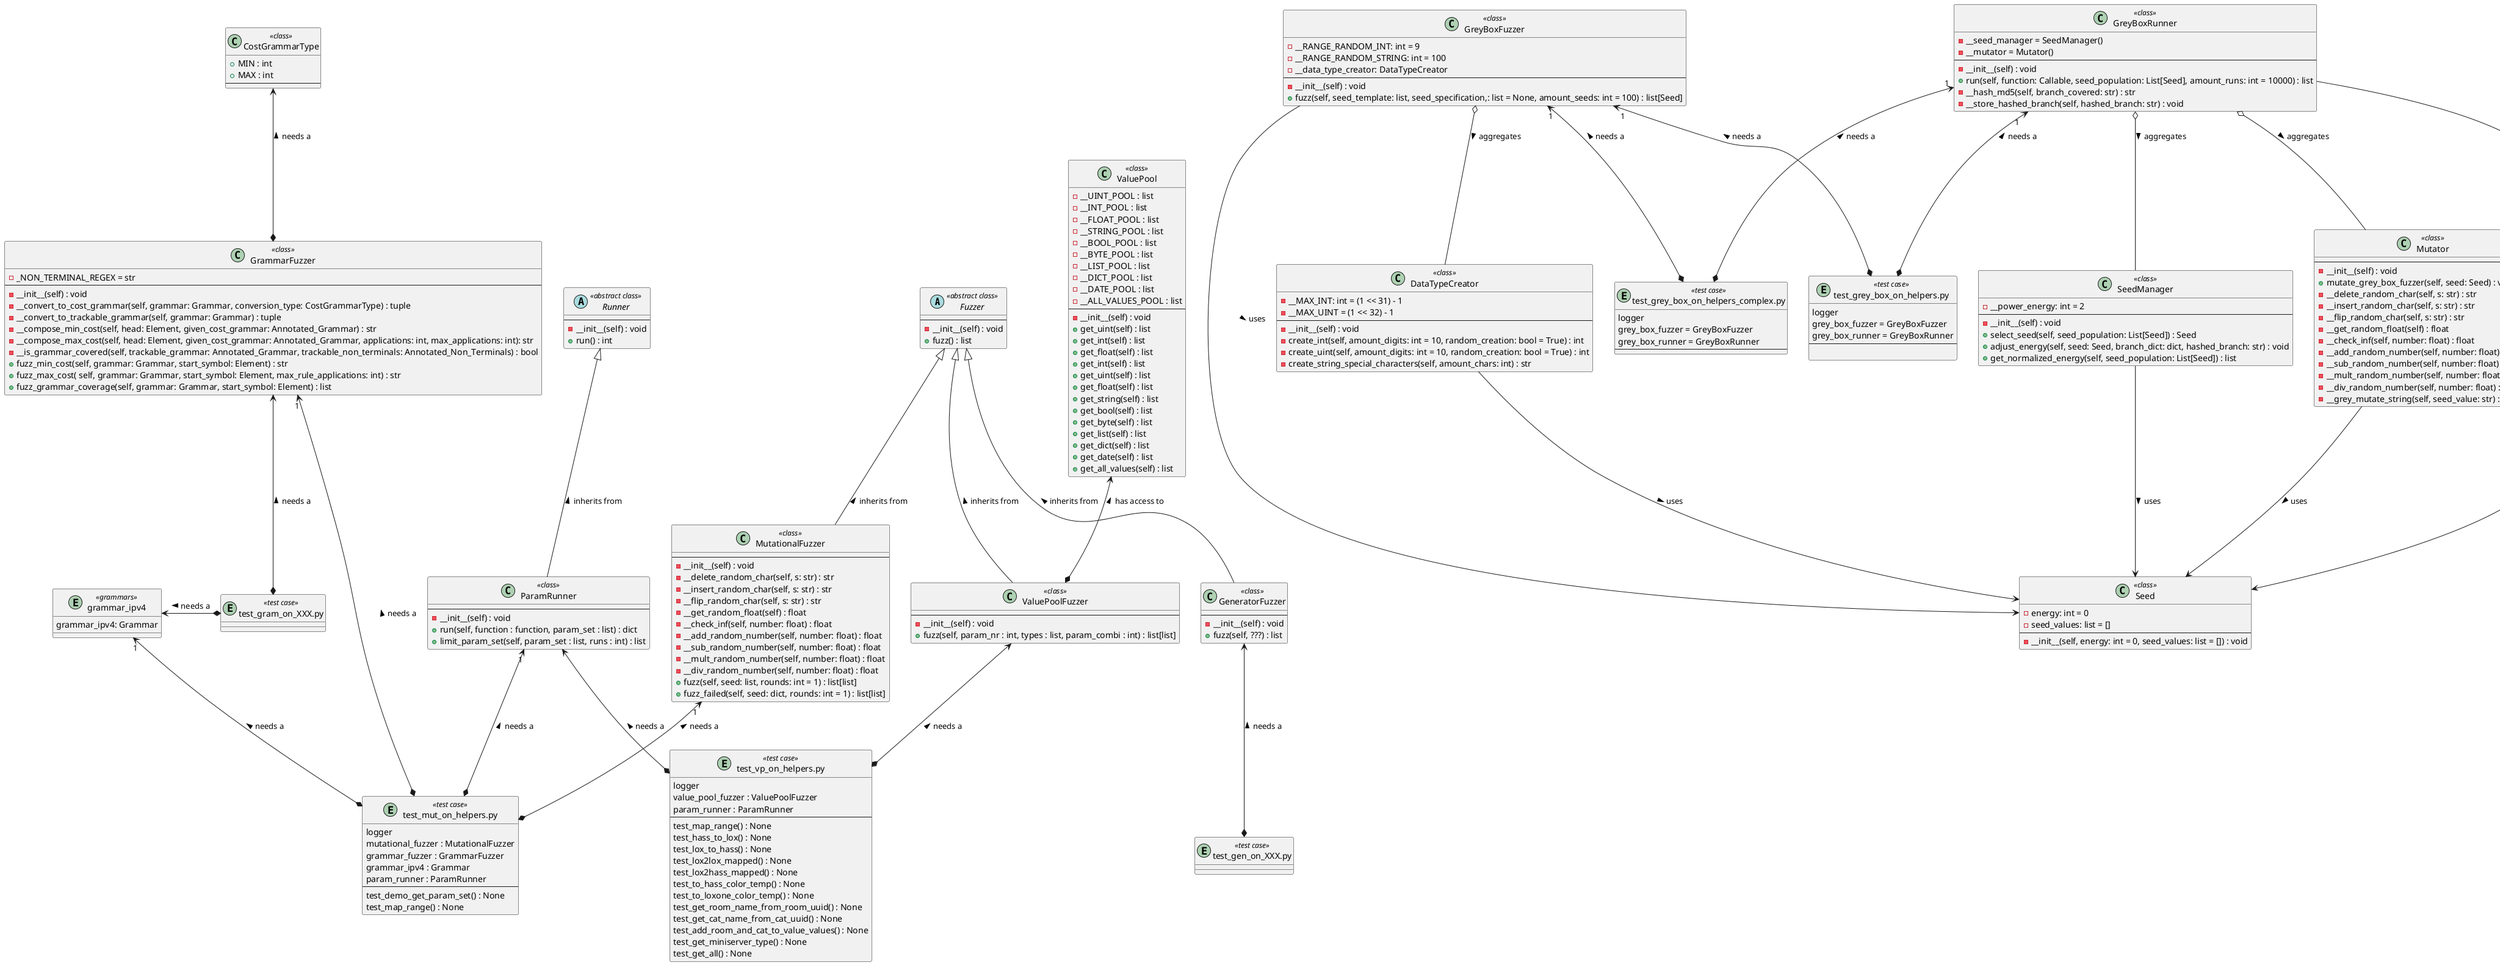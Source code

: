 @startuml fuzzer_overview
allow_mixing

'Web server to creat UML:
' https://www.plantuml.com/plantuml/uml/SyfFKj2rKt3CoKnELR1Io4ZDoSa70000
' copy the UML and generate SVG

'''''''''''''''''''''''''''''''''''''''
'Fuzzer''''''''''''''''''''''''''''''''
'''''''''''''''''''''''''''''''''''''''
abstract class "Fuzzer" as fuzzer << abstract class >> {
    --
    - __init__(self) : void
    + fuzz() : list
}
'''''''''''''''''''''''''''''''''''''''
class "ValuePoolFuzzer" as VPFuzzer << class >> {
    --
    - __init__(self) : void
    + fuzz(self, param_nr : int, types : list, param_combi : int) : list[list]
}
class "ValuePool" as VPool << class >> {
    - __UINT_POOL : list
    - __INT_POOL : list
    - __FLOAT_POOL : list
    - __STRING_POOL : list
    - __BOOL_POOL : list
    - __BYTE_POOL : list
    - __LIST_POOL : list
    - __DICT_POOL : list
    - __DATE_POOL : list
    - __ALL_VALUES_POOL : list
    --
    - __init__(self) : void
    + get_uint(self) : list
    + get_int(self) : list
    + get_float(self) : list
    + get_int(self) : list
    + get_uint(self) : list
    + get_float(self) : list
    + get_string(self) : list
    + get_bool(self) : list
    + get_byte(self) : list
    + get_list(self) : list
    + get_dict(self) : list
    + get_date(self) : list
    + get_all_values(self) : list
}
'''''''''''''''''''''''''''''''''''''''
class "GeneratorFuzzer" as GFuzzer << class >> {
    --
    - __init__(self) : void
    + fuzz(self, ???) : list
}
'''''''''''''''''''''''''''''''''''''''
class "CostGrammarType" as CGType << class >> {
    + MIN : int
    + MAX : int
    --
}
class "GrammarFuzzer" as GrFuzzer << class >> {
    - _NON_TERMINAL_REGEX = str
    --
    - __init__(self) : void
    - __convert_to_cost_grammar(self, grammar: Grammar, conversion_type: CostGrammarType) : tuple
    - __convert_to_trackable_grammar(self, grammar: Grammar) : tuple
    - __compose_min_cost(self, head: Element, given_cost_grammar: Annotated_Grammar) : str
    - __compose_max_cost(self, head: Element, given_cost_grammar: Annotated_Grammar, applications: int, max_applications: int): str
    - __is_grammar_covered(self, trackable_grammar: Annotated_Grammar, trackable_non_terminals: Annotated_Non_Terminals) : bool
    + fuzz_min_cost(self, grammar: Grammar, start_symbol: Element) : str
    + fuzz_max_cost( self, grammar: Grammar, start_symbol: Element, max_rule_applications: int) : str
    + fuzz_grammar_coverage(self, grammar: Grammar, start_symbol: Element) : list
}
entity "grammar_ipv4" as ipv4 << grammars >> {
    grammar_ipv4: Grammar
}
'''''''''''''''''''''''''''''''''''''''
class "MutationalFuzzer" as MFuzzer << class >> {
    --
    - __init__(self) : void
    - __delete_random_char(self, s: str) : str
    - __insert_random_char(self, s: str) : str
    - __flip_random_char(self, s: str) : str
    - __get_random_float(self) : float
    - __check_inf(self, number: float) : float
    - __add_random_number(self, number: float) : float
    - __sub_random_number(self, number: float) : float
    - __mult_random_number(self, number: float) : float
    - __div_random_number(self, number: float) : float
    + fuzz(self, seed: list, rounds: int = 1) : list[list]
    + fuzz_failed(self, seed: dict, rounds: int = 1) : list[list]
}
'''''''''''''''''''''''''''''''''''''''
'Runner''''''''''''''''''''''''''''''''
'''''''''''''''''''''''''''''''''''''''
'''''''''''''''''''''''''''''''''''''''
class "GreyBoxFuzzer" as GBFuzzer << class >> {
    - __RANGE_RANDOM_INT: int = 9
    - __RANGE_RANDOM_STRING: int = 100
    - __data_type_creator: DataTypeCreator
    --
    - __init__(self) : void
    + fuzz(self, seed_template: list, seed_specification,: list = None, amount_seeds: int = 100) : list[Seed]
}
'''''''''''''''''''''''''''''''''''''''
class "GreyBoxRunner" as GBRunner << class >> {
    - __seed_manager = SeedManager()
    - __mutator = Mutator()
    --
    - __init__(self) : void
    + run(self, function: Callable, seed_population: List[Seed], amount_runs: int = 10000) : list
    - __hash_md5(self, branch_covered: str) : str
    - __store_hashed_branch(self, hashed_branch: str) : void
}
'''''''''''''''''''''''''''''''''''''''
class "SeedManager" as SeedManager << class >> {
    - __power_energy: int = 2
    --
    - __init__(self) : void
    + select_seed(self, seed_population: List[Seed]) : Seed
    + adjust_energy(self, seed: Seed, branch_dict: dict, hashed_branch: str) : void
    + get_normalized_energy(self, seed_population: List[Seed]) : list
}
'''''''''''''''''''''''''''''''''''''''
class "Mutator" as Mutator << class >> {
    --
    - __init__(self) : void
    + mutate_grey_box_fuzzer(self, seed: Seed) : void
    - __delete_random_char(self, s: str) : str
    - __insert_random_char(self, s: str) : str
    - __flip_random_char(self, s: str) : str
    - __get_random_float(self) : float
    - __check_inf(self, number: float) : float
    - __add_random_number(self, number: float) : float
    - __sub_random_number(self, number: float) : float
    - __mult_random_number(self, number: float) : float
    - __div_random_number(self, number: float) : float
    - __grey_mutate_string(self, seed_value: str) : str
}
'''''''''''''''''''''''''''''''''''''''
class "Seed" as Seed << class >> {
    - energy: int = 0
    - seed_values: list = []
    --
    - __init__(self, energy: int = 0, seed_values: list = []) : void
}
'''''''''''''''''''''''''''''''''''''''
class "DataTypeCreator" as DataTypeCreator << class >> {
    - __MAX_INT: int = (1 << 31) - 1
    - __MAX_UINT = (1 << 32) - 1
    --
    - __init__(self) : void
    - create_int(self, amount_digits: int = 10, random_creation: bool = True) : int
    - create_uint(self, amount_digits: int = 10, random_creation: bool = True) : int
    - create_string_special_characters(self, amount_chars: int) : str
}
'''''''''''''''''''''''''''''''''''''''
abstract class "Runner" as runner << abstract class >> {
    --
    - __init__(self) : void
    + run() : int
}
'''''''''''''''''''''''''''''''''''''''
class "ParamRunner" as PRunner << class >> {
    --
    - __init__(self) : void
    + run(self, function : function, param_set : list) : dict
    + limit_param_set(self, param_set : list, runs : int) : list
}
'''''''''''''''''''''''''''''''''''''''
'Testcases'''''''''''''''''''''''''''''
'''''''''''''''''''''''''''''''''''''''
entity  "test_vp_on_helpers.py" as test_VP_H << test case >>{
    logger
    value_pool_fuzzer : ValuePoolFuzzer
    param_runner : ParamRunner
    --
    test_map_range() : None
    test_hass_to_lox() : None
    test_lox_to_hass() : None
    test_lox2lox_mapped() : None
    test_lox2hass_mapped() : None
    test_to_hass_color_temp() : None
    test_to_loxone_color_temp() : None
    test_get_room_name_from_room_uuid() : None
    test_get_cat_name_from_cat_uuid() : None
    test_add_room_and_cat_to_value_values() : None
    test_get_miniserver_type() : None
    test_get_all() : None
}
'''''''''''''''''''''''''''''''''''''''
entity  "test_gen_on_XXX.py" as test_GEN << test case >>{

}
'''''''''''''''''''''''''''''''''''''''
entity  "test_gram_on_XXX.py" as test_GRA << test case >>{

}
'''''''''''''''''''''''''''''''''''''''
entity  "test_mut_on_helpers.py" as test_MUT << test case >>{
    logger
    mutational_fuzzer : MutationalFuzzer
    grammar_fuzzer : GrammarFuzzer
    grammar_ipv4 : Grammar
    param_runner : ParamRunner
    --
    test_demo_get_param_set() : None
    test_map_range() : None
}
'''''''''''''''''''''''''''''''''''''''
entity  "test_grey_box_on_helpers.py" as test_GBox << test case >>{
    logger
    grey_box_fuzzer = GreyBoxFuzzer
    grey_box_runner = GreyBoxRunner
    --

}
'''''''''''''''''''''''''''''''''''''''
entity  "test_grey_box_on_helpers_complex.py" as test_GBox_complex << test case >>{
    logger
    grey_box_fuzzer = GreyBoxFuzzer
    grey_box_runner = GreyBoxRunner
    --
}
'''''''''''''''''''''''''''''''''''''''
'Fuzzer''''''''''''''''''''''''''''''''
'''''''''''''''''''''''''''''''''''''''
fuzzer <|-- VPFuzzer : inherits from <
VPool <--* VPFuzzer: has access to <
'fuzzer <|-- GrFuzzer : inherits from <
fuzzer <|-- GFuzzer : inherits from <
fuzzer <|-- MFuzzer : inherits from <
GBFuzzer o-- DataTypeCreator : aggregates >
GBFuzzer --> Seed: uses >
'''''''''''''''''''''''''''''''''''''''
'Runner''''''''''''''''''''''''''''''''
'''''''''''''''''''''''''''''''''''''''
runner <|-- PRunner : inherits from <
GBRunner o-- Mutator : aggregates >
GBRunner o-- SeedManager : aggregates >
GBRunner --> Seed: uses >
'''''''''''''''''''''''''''''''''''''''
'Other classes'''''''''''''''''''''''''
'''''''''''''''''''''''''''''''''''''''
Mutator --> Seed: uses >
SeedManager --> Seed: uses >
DataTypeCreator --> Seed: uses >
'''''''''''''''''''''''''''''''''''''''
'Testcases'''''''''''''''''''''''''''''
'''''''''''''''''''''''''''''''''''''''
VPFuzzer <--* test_VP_H : needs a <
PRunner <--* test_VP_H : needs a <
'''''''''''''''''''''''''''''''''''''''
CGType <--* GrFuzzer : needs a <
GrFuzzer <--* test_GRA : needs a <
'PRunner <--* test_GRA : needs a <
test_GRA *-> ipv4: needs a >
'''''''''''''''''''''''''''''''''''''''
GFuzzer <--* test_GEN : needs a <
'''''''''''''''''''''''''''''''''''''''
MFuzzer "1"<--* test_MUT : needs a <
PRunner "1"<--* test_MUT : needs a <
GrFuzzer "1"<--* test_MUT : needs a <
ipv4 "1"<--* test_MUT : needs a <
'''''''''''''''''''''''''''''''''''''''
GBFuzzer "1"<--* test_GBox : needs a <
GBFuzzer "1"<--* test_GBox_complex : needs a <
GBRunner "1"<--* test_GBox : needs a <
GBRunner "1"<--* test_GBox_complex : needs a <
@enduml